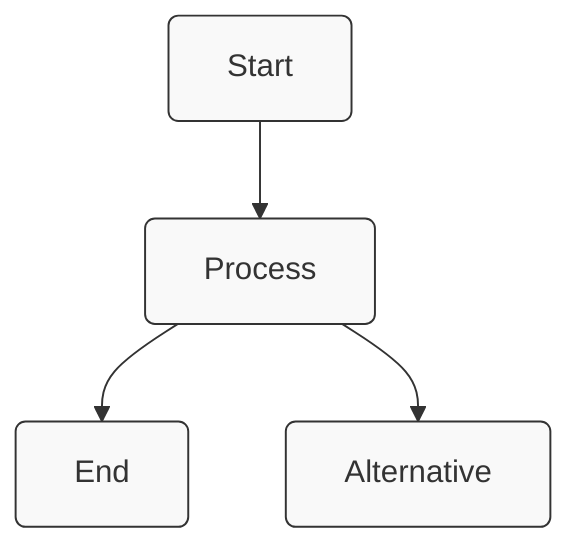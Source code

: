 graph TD
    A[Start] --> B[Process]
    B --> C[End]
    B --> D[Alternative]

%% Styling
classDef default fill:#f9f9f9,stroke:#333333,stroke-width:1px,color:#333333,rx:5px,ry:5px
classDef highlight fill:#ff7700,stroke:#333333,stroke-width:2px,color:white,rx:5px,ry:5px
classDef success fill:#00aa00,stroke:#333333,stroke-width:1px,color:white,rx:5px,ry:5px
classDef warning fill:#ffaa00,stroke:#333333,stroke-width:1px,color:#333333,rx:5px,ry:5px
classDef error fill:#dd0000,stroke:#333333,stroke-width:1px,color:white,rx:5px,ry:5px